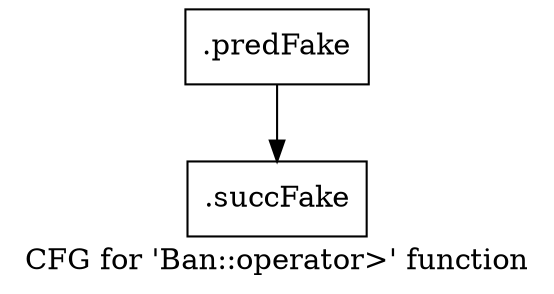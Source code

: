 digraph "CFG for 'Ban::operator\>' function" {
	label="CFG for 'Ban::operator\>' function";

	Node0x4e61c70 [shape=record,filename="",linenumber="",label="{.predFake}"];
	Node0x4e61c70 -> Node0x4e405b0[ callList="17:77" memoryops="" filename="../../../../../src/ban_s3.h" execusionnum="0"];
	Node0x4e405b0 [shape=record,filename="../../../../../src/ban_s3.h",linenumber="77",label="{.succFake}"];
}
